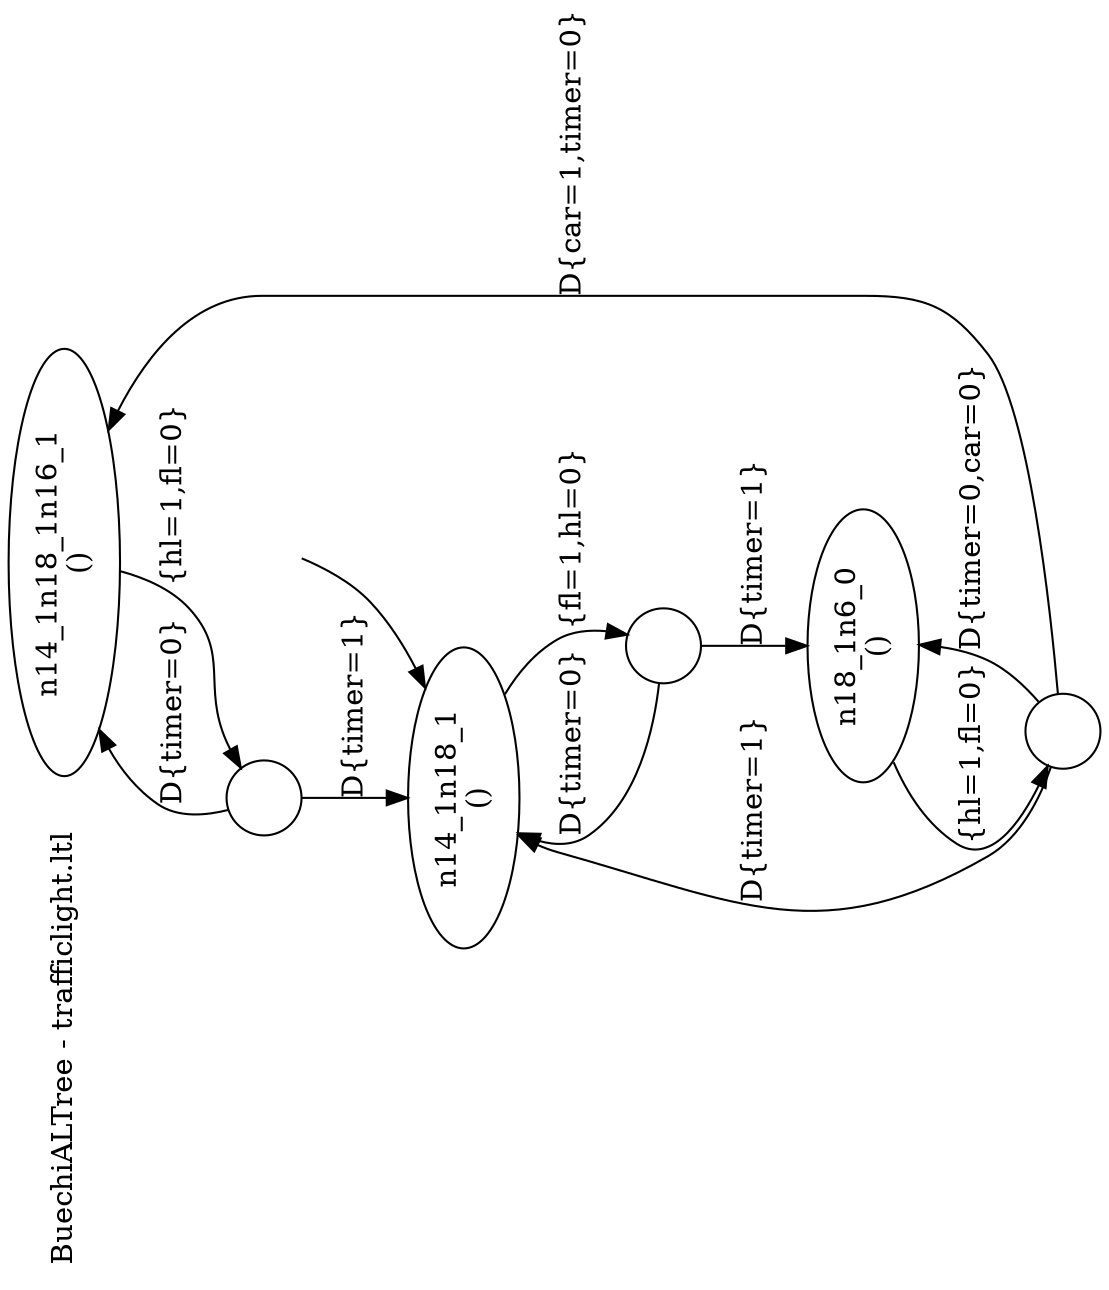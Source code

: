 digraph "trafficlight.ltl" {
node [shape=ellipse];
size = "11,7.5";
center = true;
rotate = 90;
"title" [label="BuechiALTree - trafficlight.ltl",shape=plaintext];
"n14_1n18_1n16_1" [label="n14_1n18_1n16_1\n()"];
"n14_1n18_1n16_1" -> "trihl1,fl=0n14_1n18_1n16_10"[label="{hl=1,fl=0}"];
"trihl1,fl=0n14_1n18_1n16_10" [label="",shape=circle,height=0.5,width=0.5];
"trihl1,fl=0n14_1n18_1n16_10" -> "n14_1n18_1"[label="D{timer=1}"];
"trihl1,fl=0n14_1n18_1n16_10" -> "n14_1n18_1n16_1"[label="D{timer=0}"];
"n18_1n6_0" [label="n18_1n6_0\n()"];
"n18_1n6_0" -> "trihl1,fl=0n18_1n6_00"[label="{hl=1,fl=0}"];
"trihl1,fl=0n18_1n6_00" [label="",shape=circle,height=0.5,width=0.5];
"trihl1,fl=0n18_1n6_00" -> "n18_1n6_0"[label="D{timer=0,car=0}"];
"trihl1,fl=0n18_1n6_00" -> "n14_1n18_1"[label="D{timer=1}"];
"trihl1,fl=0n18_1n6_00" -> "n14_1n18_1n16_1"[label="D{car=1,timer=0}"];
"init-n14_1n18_1" [style=invis]
"init-n14_1n18_1" -> "n14_1n18_1";
"n14_1n18_1" [label="n14_1n18_1\n()"];
"n14_1n18_1" -> "trifl1,hl=0n14_1n18_10"[label="{fl=1,hl=0}"];
"trifl1,hl=0n14_1n18_10" [label="",shape=circle,height=0.5,width=0.5];
"trifl1,hl=0n14_1n18_10" -> "n18_1n6_0"[label="D{timer=1}"];
"trifl1,hl=0n14_1n18_10" -> "n14_1n18_1"[label="D{timer=0}"];
}
